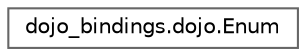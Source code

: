 digraph "Graphical Class Hierarchy"
{
 // LATEX_PDF_SIZE
  bgcolor="transparent";
  edge [fontname=Helvetica,fontsize=10,labelfontname=Helvetica,labelfontsize=10];
  node [fontname=Helvetica,fontsize=10,shape=box,height=0.2,width=0.4];
  rankdir="LR";
  Node0 [id="Node000000",label="dojo_bindings.dojo.Enum",height=0.2,width=0.4,color="grey40", fillcolor="white", style="filled",URL="$structdojo__bindings_1_1dojo_1_1_enum.html",tooltip=" "];
}
